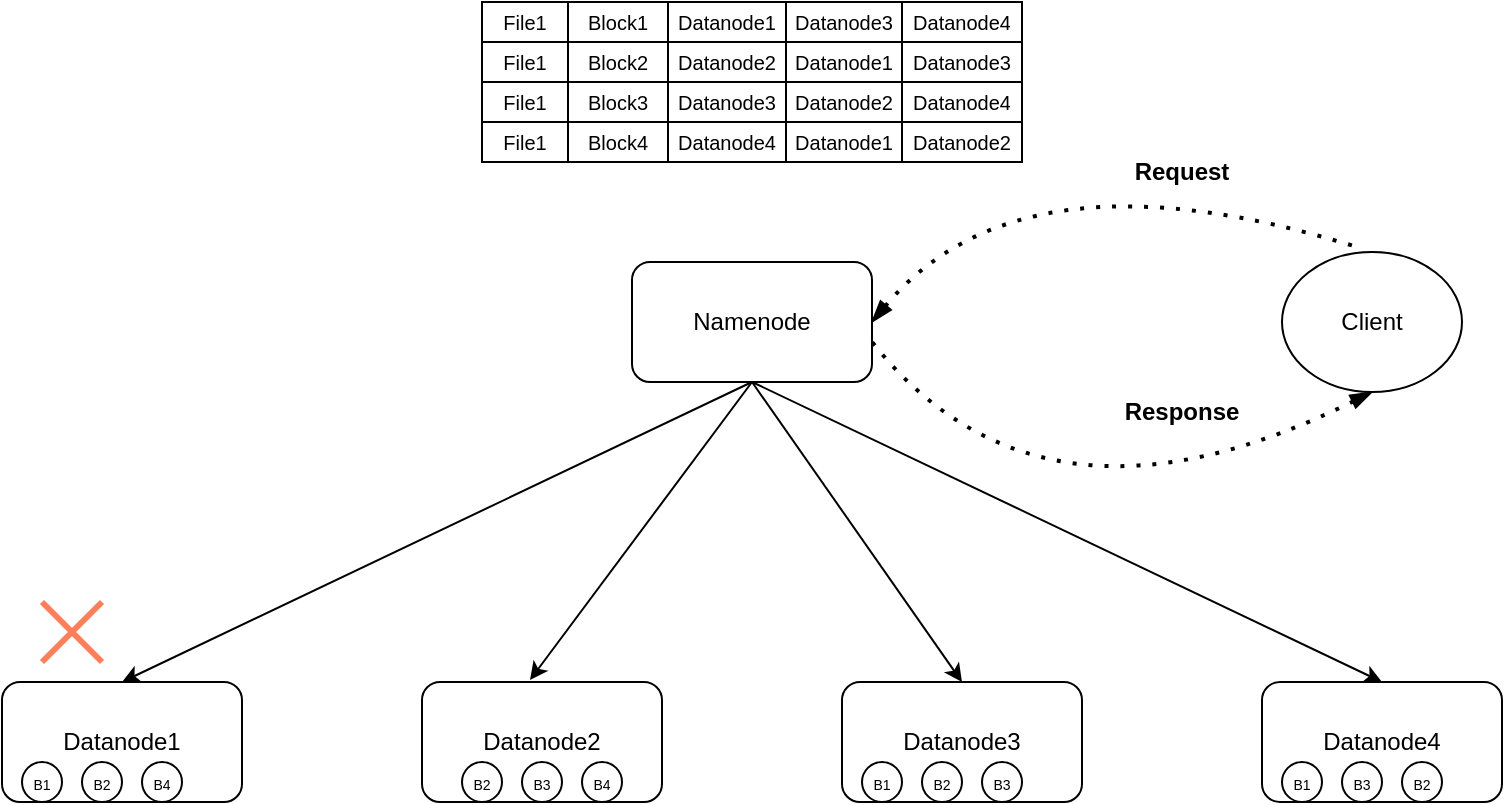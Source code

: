 <mxfile version="23.1.7" type="github">
  <diagram name="Page-1" id="bEljaM92jCEVyNV8qjLV">
    <mxGraphModel dx="1185" dy="682" grid="1" gridSize="10" guides="1" tooltips="1" connect="1" arrows="1" fold="1" page="1" pageScale="1" pageWidth="850" pageHeight="1100" math="0" shadow="0">
      <root>
        <mxCell id="0" />
        <mxCell id="1" parent="0" />
        <mxCell id="3bBzTv9CGAd81o9dEHPG-1" value="Namenode" style="rounded=1;whiteSpace=wrap;html=1;" vertex="1" parent="1">
          <mxGeometry x="355" y="170" width="120" height="60" as="geometry" />
        </mxCell>
        <mxCell id="3bBzTv9CGAd81o9dEHPG-2" value="Datanode1" style="rounded=1;whiteSpace=wrap;html=1;" vertex="1" parent="1">
          <mxGeometry x="40" y="380" width="120" height="60" as="geometry" />
        </mxCell>
        <mxCell id="3bBzTv9CGAd81o9dEHPG-3" value="Datanode2" style="rounded=1;whiteSpace=wrap;html=1;" vertex="1" parent="1">
          <mxGeometry x="250" y="380" width="120" height="60" as="geometry" />
        </mxCell>
        <mxCell id="3bBzTv9CGAd81o9dEHPG-4" value="Datanode3" style="rounded=1;whiteSpace=wrap;html=1;" vertex="1" parent="1">
          <mxGeometry x="460" y="380" width="120" height="60" as="geometry" />
        </mxCell>
        <mxCell id="3bBzTv9CGAd81o9dEHPG-5" value="Datanode4" style="rounded=1;whiteSpace=wrap;html=1;" vertex="1" parent="1">
          <mxGeometry x="670" y="380" width="120" height="60" as="geometry" />
        </mxCell>
        <mxCell id="3bBzTv9CGAd81o9dEHPG-6" value="" style="endArrow=classic;html=1;rounded=0;exitX=0.5;exitY=1;exitDx=0;exitDy=0;entryX=0.5;entryY=0;entryDx=0;entryDy=0;" edge="1" parent="1" source="3bBzTv9CGAd81o9dEHPG-1" target="3bBzTv9CGAd81o9dEHPG-2">
          <mxGeometry width="50" height="50" relative="1" as="geometry">
            <mxPoint x="390" y="630" as="sourcePoint" />
            <mxPoint x="440" y="580" as="targetPoint" />
          </mxGeometry>
        </mxCell>
        <mxCell id="3bBzTv9CGAd81o9dEHPG-7" value="" style="endArrow=classic;html=1;rounded=0;exitX=0.5;exitY=1;exitDx=0;exitDy=0;entryX=0.45;entryY=-0.017;entryDx=0;entryDy=0;entryPerimeter=0;" edge="1" parent="1" source="3bBzTv9CGAd81o9dEHPG-1" target="3bBzTv9CGAd81o9dEHPG-3">
          <mxGeometry width="50" height="50" relative="1" as="geometry">
            <mxPoint x="425" y="240" as="sourcePoint" />
            <mxPoint x="110" y="390" as="targetPoint" />
          </mxGeometry>
        </mxCell>
        <mxCell id="3bBzTv9CGAd81o9dEHPG-8" value="" style="endArrow=classic;html=1;rounded=0;entryX=0.5;entryY=0;entryDx=0;entryDy=0;exitX=0.5;exitY=1;exitDx=0;exitDy=0;" edge="1" parent="1" source="3bBzTv9CGAd81o9dEHPG-1" target="3bBzTv9CGAd81o9dEHPG-4">
          <mxGeometry width="50" height="50" relative="1" as="geometry">
            <mxPoint x="410" y="230" as="sourcePoint" />
            <mxPoint x="120" y="400" as="targetPoint" />
          </mxGeometry>
        </mxCell>
        <mxCell id="3bBzTv9CGAd81o9dEHPG-9" value="" style="endArrow=classic;html=1;rounded=0;exitX=0.5;exitY=1;exitDx=0;exitDy=0;entryX=0.5;entryY=0;entryDx=0;entryDy=0;" edge="1" parent="1" source="3bBzTv9CGAd81o9dEHPG-1" target="3bBzTv9CGAd81o9dEHPG-5">
          <mxGeometry width="50" height="50" relative="1" as="geometry">
            <mxPoint x="445" y="260" as="sourcePoint" />
            <mxPoint x="130" y="410" as="targetPoint" />
          </mxGeometry>
        </mxCell>
        <mxCell id="3bBzTv9CGAd81o9dEHPG-10" value="Client" style="ellipse;whiteSpace=wrap;html=1;" vertex="1" parent="1">
          <mxGeometry x="680" y="165" width="90" height="70" as="geometry" />
        </mxCell>
        <mxCell id="3bBzTv9CGAd81o9dEHPG-11" value="" style="endArrow=none;dashed=1;html=1;dashPattern=1 3;strokeWidth=2;rounded=0;curved=1;startArrow=blockThin;startFill=1;exitX=1;exitY=0.5;exitDx=0;exitDy=0;entryX=0.433;entryY=-0.029;entryDx=0;entryDy=0;entryPerimeter=0;" edge="1" parent="1" source="3bBzTv9CGAd81o9dEHPG-1" target="3bBzTv9CGAd81o9dEHPG-10">
          <mxGeometry width="50" height="50" relative="1" as="geometry">
            <mxPoint x="390" y="630" as="sourcePoint" />
            <mxPoint x="440" y="580" as="targetPoint" />
            <Array as="points">
              <mxPoint x="550" y="110" />
            </Array>
          </mxGeometry>
        </mxCell>
        <mxCell id="3bBzTv9CGAd81o9dEHPG-12" value="Request" style="text;html=1;align=center;verticalAlign=middle;whiteSpace=wrap;rounded=0;fontStyle=1" vertex="1" parent="1">
          <mxGeometry x="600" y="110" width="60" height="30" as="geometry" />
        </mxCell>
        <mxCell id="3bBzTv9CGAd81o9dEHPG-13" value="Response" style="text;html=1;align=center;verticalAlign=middle;whiteSpace=wrap;rounded=0;fontStyle=1" vertex="1" parent="1">
          <mxGeometry x="600" y="230" width="60" height="30" as="geometry" />
        </mxCell>
        <mxCell id="3bBzTv9CGAd81o9dEHPG-14" value="" style="endArrow=none;dashed=1;html=1;dashPattern=1 3;strokeWidth=2;rounded=0;curved=1;startArrow=blockThin;startFill=1;exitX=0.5;exitY=1;exitDx=0;exitDy=0;entryX=0.983;entryY=0.883;entryDx=0;entryDy=0;entryPerimeter=0;" edge="1" parent="1" source="3bBzTv9CGAd81o9dEHPG-10">
          <mxGeometry width="50" height="50" relative="1" as="geometry">
            <mxPoint x="717.04" y="267.02" as="sourcePoint" />
            <mxPoint x="475.0" y="210" as="targetPoint" />
            <Array as="points">
              <mxPoint x="560" y="317" />
            </Array>
          </mxGeometry>
        </mxCell>
        <mxCell id="3bBzTv9CGAd81o9dEHPG-15" value="" style="shape=table;startSize=0;container=1;collapsible=0;childLayout=tableLayout;fontSize=10;" vertex="1" parent="1">
          <mxGeometry x="280" y="40" width="270" height="80" as="geometry" />
        </mxCell>
        <mxCell id="3bBzTv9CGAd81o9dEHPG-16" value="" style="shape=tableRow;horizontal=0;startSize=0;swimlaneHead=0;swimlaneBody=0;strokeColor=inherit;top=0;left=0;bottom=0;right=0;collapsible=0;dropTarget=0;fillColor=none;points=[[0,0.5],[1,0.5]];portConstraint=eastwest;fontSize=10;" vertex="1" parent="3bBzTv9CGAd81o9dEHPG-15">
          <mxGeometry width="270" height="20" as="geometry" />
        </mxCell>
        <mxCell id="3bBzTv9CGAd81o9dEHPG-36" value="File1" style="shape=partialRectangle;html=1;whiteSpace=wrap;connectable=0;strokeColor=inherit;overflow=hidden;fillColor=none;top=0;left=0;bottom=0;right=0;pointerEvents=1;fontSize=10;" vertex="1" parent="3bBzTv9CGAd81o9dEHPG-16">
          <mxGeometry width="43" height="20" as="geometry">
            <mxRectangle width="43" height="20" as="alternateBounds" />
          </mxGeometry>
        </mxCell>
        <mxCell id="3bBzTv9CGAd81o9dEHPG-32" value="Block1" style="shape=partialRectangle;html=1;whiteSpace=wrap;connectable=0;strokeColor=inherit;overflow=hidden;fillColor=none;top=0;left=0;bottom=0;right=0;pointerEvents=1;fontSize=10;" vertex="1" parent="3bBzTv9CGAd81o9dEHPG-16">
          <mxGeometry x="43" width="50" height="20" as="geometry">
            <mxRectangle width="50" height="20" as="alternateBounds" />
          </mxGeometry>
        </mxCell>
        <mxCell id="3bBzTv9CGAd81o9dEHPG-17" value="Datanode1" style="shape=partialRectangle;html=1;whiteSpace=wrap;connectable=0;strokeColor=inherit;overflow=hidden;fillColor=none;top=0;left=0;bottom=0;right=0;pointerEvents=1;fontSize=10;" vertex="1" parent="3bBzTv9CGAd81o9dEHPG-16">
          <mxGeometry x="93" width="59" height="20" as="geometry">
            <mxRectangle width="59" height="20" as="alternateBounds" />
          </mxGeometry>
        </mxCell>
        <mxCell id="3bBzTv9CGAd81o9dEHPG-18" value="Datanode3" style="shape=partialRectangle;html=1;whiteSpace=wrap;connectable=0;strokeColor=inherit;overflow=hidden;fillColor=none;top=0;left=0;bottom=0;right=0;pointerEvents=1;fontSize=10;" vertex="1" parent="3bBzTv9CGAd81o9dEHPG-16">
          <mxGeometry x="152" width="58" height="20" as="geometry">
            <mxRectangle width="58" height="20" as="alternateBounds" />
          </mxGeometry>
        </mxCell>
        <mxCell id="3bBzTv9CGAd81o9dEHPG-19" value="Datanode4" style="shape=partialRectangle;html=1;whiteSpace=wrap;connectable=0;strokeColor=inherit;overflow=hidden;fillColor=none;top=0;left=0;bottom=0;right=0;pointerEvents=1;fontSize=10;" vertex="1" parent="3bBzTv9CGAd81o9dEHPG-16">
          <mxGeometry x="210" width="60" height="20" as="geometry">
            <mxRectangle width="60" height="20" as="alternateBounds" />
          </mxGeometry>
        </mxCell>
        <mxCell id="3bBzTv9CGAd81o9dEHPG-20" value="" style="shape=tableRow;horizontal=0;startSize=0;swimlaneHead=0;swimlaneBody=0;strokeColor=inherit;top=0;left=0;bottom=0;right=0;collapsible=0;dropTarget=0;fillColor=none;points=[[0,0.5],[1,0.5]];portConstraint=eastwest;fontSize=10;" vertex="1" parent="3bBzTv9CGAd81o9dEHPG-15">
          <mxGeometry y="20" width="270" height="20" as="geometry" />
        </mxCell>
        <mxCell id="3bBzTv9CGAd81o9dEHPG-37" value="File1" style="shape=partialRectangle;html=1;whiteSpace=wrap;connectable=0;strokeColor=inherit;overflow=hidden;fillColor=none;top=0;left=0;bottom=0;right=0;pointerEvents=1;fontSize=10;" vertex="1" parent="3bBzTv9CGAd81o9dEHPG-20">
          <mxGeometry width="43" height="20" as="geometry">
            <mxRectangle width="43" height="20" as="alternateBounds" />
          </mxGeometry>
        </mxCell>
        <mxCell id="3bBzTv9CGAd81o9dEHPG-33" value="Block2" style="shape=partialRectangle;html=1;whiteSpace=wrap;connectable=0;strokeColor=inherit;overflow=hidden;fillColor=none;top=0;left=0;bottom=0;right=0;pointerEvents=1;fontSize=10;" vertex="1" parent="3bBzTv9CGAd81o9dEHPG-20">
          <mxGeometry x="43" width="50" height="20" as="geometry">
            <mxRectangle width="50" height="20" as="alternateBounds" />
          </mxGeometry>
        </mxCell>
        <mxCell id="3bBzTv9CGAd81o9dEHPG-21" value="Datanode2" style="shape=partialRectangle;html=1;whiteSpace=wrap;connectable=0;strokeColor=inherit;overflow=hidden;fillColor=none;top=0;left=0;bottom=0;right=0;pointerEvents=1;fontSize=10;" vertex="1" parent="3bBzTv9CGAd81o9dEHPG-20">
          <mxGeometry x="93" width="59" height="20" as="geometry">
            <mxRectangle width="59" height="20" as="alternateBounds" />
          </mxGeometry>
        </mxCell>
        <mxCell id="3bBzTv9CGAd81o9dEHPG-22" value="Datanode1" style="shape=partialRectangle;html=1;whiteSpace=wrap;connectable=0;strokeColor=inherit;overflow=hidden;fillColor=none;top=0;left=0;bottom=0;right=0;pointerEvents=1;fontSize=10;" vertex="1" parent="3bBzTv9CGAd81o9dEHPG-20">
          <mxGeometry x="152" width="58" height="20" as="geometry">
            <mxRectangle width="58" height="20" as="alternateBounds" />
          </mxGeometry>
        </mxCell>
        <mxCell id="3bBzTv9CGAd81o9dEHPG-23" value="Datanode3" style="shape=partialRectangle;html=1;whiteSpace=wrap;connectable=0;strokeColor=inherit;overflow=hidden;fillColor=none;top=0;left=0;bottom=0;right=0;pointerEvents=1;fontSize=10;" vertex="1" parent="3bBzTv9CGAd81o9dEHPG-20">
          <mxGeometry x="210" width="60" height="20" as="geometry">
            <mxRectangle width="60" height="20" as="alternateBounds" />
          </mxGeometry>
        </mxCell>
        <mxCell id="3bBzTv9CGAd81o9dEHPG-24" value="" style="shape=tableRow;horizontal=0;startSize=0;swimlaneHead=0;swimlaneBody=0;strokeColor=inherit;top=0;left=0;bottom=0;right=0;collapsible=0;dropTarget=0;fillColor=none;points=[[0,0.5],[1,0.5]];portConstraint=eastwest;fontSize=10;" vertex="1" parent="3bBzTv9CGAd81o9dEHPG-15">
          <mxGeometry y="40" width="270" height="20" as="geometry" />
        </mxCell>
        <mxCell id="3bBzTv9CGAd81o9dEHPG-38" value="File1" style="shape=partialRectangle;html=1;whiteSpace=wrap;connectable=0;strokeColor=inherit;overflow=hidden;fillColor=none;top=0;left=0;bottom=0;right=0;pointerEvents=1;fontSize=10;" vertex="1" parent="3bBzTv9CGAd81o9dEHPG-24">
          <mxGeometry width="43" height="20" as="geometry">
            <mxRectangle width="43" height="20" as="alternateBounds" />
          </mxGeometry>
        </mxCell>
        <mxCell id="3bBzTv9CGAd81o9dEHPG-34" value="Block3" style="shape=partialRectangle;html=1;whiteSpace=wrap;connectable=0;strokeColor=inherit;overflow=hidden;fillColor=none;top=0;left=0;bottom=0;right=0;pointerEvents=1;fontSize=10;" vertex="1" parent="3bBzTv9CGAd81o9dEHPG-24">
          <mxGeometry x="43" width="50" height="20" as="geometry">
            <mxRectangle width="50" height="20" as="alternateBounds" />
          </mxGeometry>
        </mxCell>
        <mxCell id="3bBzTv9CGAd81o9dEHPG-25" value="Datanode3" style="shape=partialRectangle;html=1;whiteSpace=wrap;connectable=0;strokeColor=inherit;overflow=hidden;fillColor=none;top=0;left=0;bottom=0;right=0;pointerEvents=1;fontSize=10;" vertex="1" parent="3bBzTv9CGAd81o9dEHPG-24">
          <mxGeometry x="93" width="59" height="20" as="geometry">
            <mxRectangle width="59" height="20" as="alternateBounds" />
          </mxGeometry>
        </mxCell>
        <mxCell id="3bBzTv9CGAd81o9dEHPG-26" value="Datanode2" style="shape=partialRectangle;html=1;whiteSpace=wrap;connectable=0;strokeColor=inherit;overflow=hidden;fillColor=none;top=0;left=0;bottom=0;right=0;pointerEvents=1;fontSize=10;" vertex="1" parent="3bBzTv9CGAd81o9dEHPG-24">
          <mxGeometry x="152" width="58" height="20" as="geometry">
            <mxRectangle width="58" height="20" as="alternateBounds" />
          </mxGeometry>
        </mxCell>
        <mxCell id="3bBzTv9CGAd81o9dEHPG-27" value="Datanode4" style="shape=partialRectangle;html=1;whiteSpace=wrap;connectable=0;strokeColor=inherit;overflow=hidden;fillColor=none;top=0;left=0;bottom=0;right=0;pointerEvents=1;fontSize=10;" vertex="1" parent="3bBzTv9CGAd81o9dEHPG-24">
          <mxGeometry x="210" width="60" height="20" as="geometry">
            <mxRectangle width="60" height="20" as="alternateBounds" />
          </mxGeometry>
        </mxCell>
        <mxCell id="3bBzTv9CGAd81o9dEHPG-28" style="shape=tableRow;horizontal=0;startSize=0;swimlaneHead=0;swimlaneBody=0;strokeColor=inherit;top=0;left=0;bottom=0;right=0;collapsible=0;dropTarget=0;fillColor=none;points=[[0,0.5],[1,0.5]];portConstraint=eastwest;fontSize=10;" vertex="1" parent="3bBzTv9CGAd81o9dEHPG-15">
          <mxGeometry y="60" width="270" height="20" as="geometry" />
        </mxCell>
        <mxCell id="3bBzTv9CGAd81o9dEHPG-39" value="File1" style="shape=partialRectangle;html=1;whiteSpace=wrap;connectable=0;strokeColor=inherit;overflow=hidden;fillColor=none;top=0;left=0;bottom=0;right=0;pointerEvents=1;fontSize=10;" vertex="1" parent="3bBzTv9CGAd81o9dEHPG-28">
          <mxGeometry width="43" height="20" as="geometry">
            <mxRectangle width="43" height="20" as="alternateBounds" />
          </mxGeometry>
        </mxCell>
        <mxCell id="3bBzTv9CGAd81o9dEHPG-35" value="Block4" style="shape=partialRectangle;html=1;whiteSpace=wrap;connectable=0;strokeColor=inherit;overflow=hidden;fillColor=none;top=0;left=0;bottom=0;right=0;pointerEvents=1;fontSize=10;" vertex="1" parent="3bBzTv9CGAd81o9dEHPG-28">
          <mxGeometry x="43" width="50" height="20" as="geometry">
            <mxRectangle width="50" height="20" as="alternateBounds" />
          </mxGeometry>
        </mxCell>
        <mxCell id="3bBzTv9CGAd81o9dEHPG-29" value="Datanode4" style="shape=partialRectangle;html=1;whiteSpace=wrap;connectable=0;strokeColor=inherit;overflow=hidden;fillColor=none;top=0;left=0;bottom=0;right=0;pointerEvents=1;fontSize=10;" vertex="1" parent="3bBzTv9CGAd81o9dEHPG-28">
          <mxGeometry x="93" width="59" height="20" as="geometry">
            <mxRectangle width="59" height="20" as="alternateBounds" />
          </mxGeometry>
        </mxCell>
        <mxCell id="3bBzTv9CGAd81o9dEHPG-30" value="Datanode1" style="shape=partialRectangle;html=1;whiteSpace=wrap;connectable=0;strokeColor=inherit;overflow=hidden;fillColor=none;top=0;left=0;bottom=0;right=0;pointerEvents=1;fontSize=10;" vertex="1" parent="3bBzTv9CGAd81o9dEHPG-28">
          <mxGeometry x="152" width="58" height="20" as="geometry">
            <mxRectangle width="58" height="20" as="alternateBounds" />
          </mxGeometry>
        </mxCell>
        <mxCell id="3bBzTv9CGAd81o9dEHPG-31" value="Datanode2" style="shape=partialRectangle;html=1;whiteSpace=wrap;connectable=0;strokeColor=inherit;overflow=hidden;fillColor=none;top=0;left=0;bottom=0;right=0;pointerEvents=1;fontSize=10;" vertex="1" parent="3bBzTv9CGAd81o9dEHPG-28">
          <mxGeometry x="210" width="60" height="20" as="geometry">
            <mxRectangle width="60" height="20" as="alternateBounds" />
          </mxGeometry>
        </mxCell>
        <mxCell id="3bBzTv9CGAd81o9dEHPG-64" value="&lt;font style=&quot;font-size: 7px;&quot;&gt;B1&lt;/font&gt;" style="ellipse;whiteSpace=wrap;html=1;aspect=fixed;" vertex="1" parent="1">
          <mxGeometry x="470" y="420" width="20" height="20" as="geometry" />
        </mxCell>
        <mxCell id="3bBzTv9CGAd81o9dEHPG-65" value="&lt;font style=&quot;font-size: 7px;&quot;&gt;B1&lt;/font&gt;" style="ellipse;whiteSpace=wrap;html=1;aspect=fixed;" vertex="1" parent="1">
          <mxGeometry x="50" y="420" width="20" height="20" as="geometry" />
        </mxCell>
        <mxCell id="3bBzTv9CGAd81o9dEHPG-66" value="&lt;font style=&quot;font-size: 7px;&quot;&gt;B1&lt;/font&gt;" style="ellipse;whiteSpace=wrap;html=1;aspect=fixed;" vertex="1" parent="1">
          <mxGeometry x="680" y="420" width="20" height="20" as="geometry" />
        </mxCell>
        <mxCell id="3bBzTv9CGAd81o9dEHPG-68" value="&lt;font style=&quot;font-size: 7px;&quot;&gt;B2&lt;/font&gt;" style="ellipse;whiteSpace=wrap;html=1;aspect=fixed;" vertex="1" parent="1">
          <mxGeometry x="80" y="420" width="20" height="20" as="geometry" />
        </mxCell>
        <mxCell id="3bBzTv9CGAd81o9dEHPG-69" value="&lt;font style=&quot;font-size: 7px;&quot;&gt;B2&lt;/font&gt;" style="ellipse;whiteSpace=wrap;html=1;aspect=fixed;" vertex="1" parent="1">
          <mxGeometry x="270" y="420" width="20" height="20" as="geometry" />
        </mxCell>
        <mxCell id="3bBzTv9CGAd81o9dEHPG-70" value="&lt;font style=&quot;font-size: 7px;&quot;&gt;B2&lt;/font&gt;" style="ellipse;whiteSpace=wrap;html=1;aspect=fixed;" vertex="1" parent="1">
          <mxGeometry x="500" y="420" width="20" height="20" as="geometry" />
        </mxCell>
        <mxCell id="3bBzTv9CGAd81o9dEHPG-71" value="&lt;font style=&quot;font-size: 7px;&quot;&gt;B3&lt;/font&gt;" style="ellipse;whiteSpace=wrap;html=1;aspect=fixed;" vertex="1" parent="1">
          <mxGeometry x="530" y="420" width="20" height="20" as="geometry" />
        </mxCell>
        <mxCell id="3bBzTv9CGAd81o9dEHPG-72" value="&lt;font style=&quot;font-size: 7px;&quot;&gt;B3&lt;/font&gt;" style="ellipse;whiteSpace=wrap;html=1;aspect=fixed;" vertex="1" parent="1">
          <mxGeometry x="300" y="420" width="20" height="20" as="geometry" />
        </mxCell>
        <mxCell id="3bBzTv9CGAd81o9dEHPG-73" value="&lt;font style=&quot;font-size: 7px;&quot;&gt;B3&lt;/font&gt;" style="ellipse;whiteSpace=wrap;html=1;aspect=fixed;" vertex="1" parent="1">
          <mxGeometry x="710" y="420" width="20" height="20" as="geometry" />
        </mxCell>
        <mxCell id="3bBzTv9CGAd81o9dEHPG-74" value="&lt;font style=&quot;font-size: 7px;&quot;&gt;B2&lt;/font&gt;" style="ellipse;whiteSpace=wrap;html=1;aspect=fixed;" vertex="1" parent="1">
          <mxGeometry x="740" y="420" width="20" height="20" as="geometry" />
        </mxCell>
        <mxCell id="3bBzTv9CGAd81o9dEHPG-75" value="&lt;font style=&quot;font-size: 7px;&quot;&gt;B4&lt;/font&gt;" style="ellipse;whiteSpace=wrap;html=1;aspect=fixed;" vertex="1" parent="1">
          <mxGeometry x="110" y="420" width="20" height="20" as="geometry" />
        </mxCell>
        <mxCell id="3bBzTv9CGAd81o9dEHPG-76" value="&lt;font style=&quot;font-size: 7px;&quot;&gt;B4&lt;/font&gt;" style="ellipse;whiteSpace=wrap;html=1;aspect=fixed;" vertex="1" parent="1">
          <mxGeometry x="330" y="420" width="20" height="20" as="geometry" />
        </mxCell>
        <mxCell id="3bBzTv9CGAd81o9dEHPG-77" value="" style="shape=umlDestroy;whiteSpace=wrap;html=1;strokeWidth=3;targetShapes=umlLifeline;fillStyle=solid;fillColor=default;strokeColor=#FF7E57;" vertex="1" parent="1">
          <mxGeometry x="60" y="340" width="30" height="30" as="geometry" />
        </mxCell>
      </root>
    </mxGraphModel>
  </diagram>
</mxfile>
